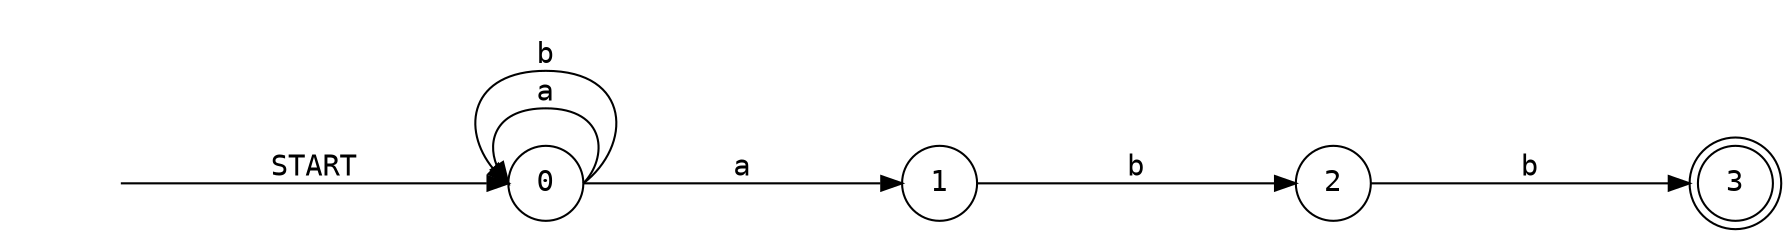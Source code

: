digraph transition_diagram{
	rankdir="LR";
	ranksep=2;
	node[fontname="Consolas"]
	edge[fontname="Consolas"]
	
	s [shape=none, label=""];
	node[shape=circle];
	0 ;
	1 ;
	2 ;
	node[shape=doublecircle];
	3 ;

	edge [tailport="e", headport="w", weight=2];
	s -> 0 [label="START"];
	0 -> 1 [label="a"];
	1 -> 2 [label="b"];
	2 -> 3 [label="b"];
	
	edge[weight=0];
	0 -> 0 [label="a"];
	0 -> 0 [label="b"];
}
